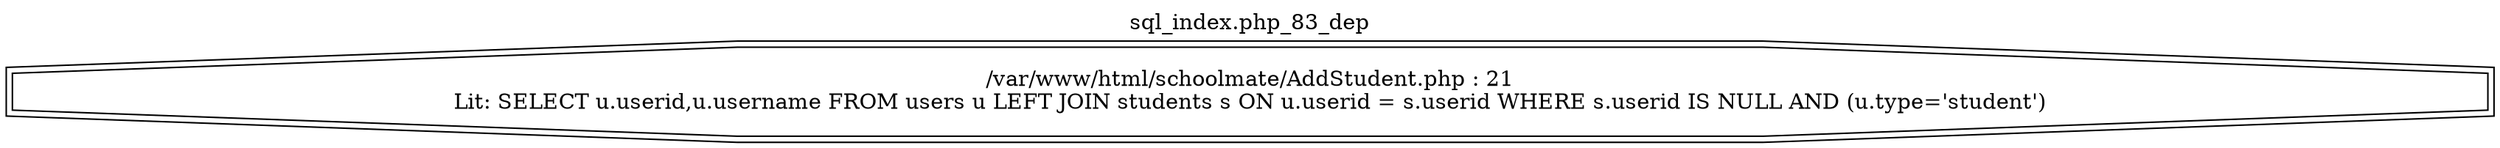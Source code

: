 digraph cfg {
  label="sql_index.php_83_dep";
  labelloc=t;
  n1 [shape=doubleoctagon, label="/var/www/html/schoolmate/AddStudent.php : 21\nLit: SELECT u.userid,u.username FROM users u LEFT JOIN students s ON u.userid = s.userid WHERE s.userid IS NULL AND (u.type='student')\n"];
}
